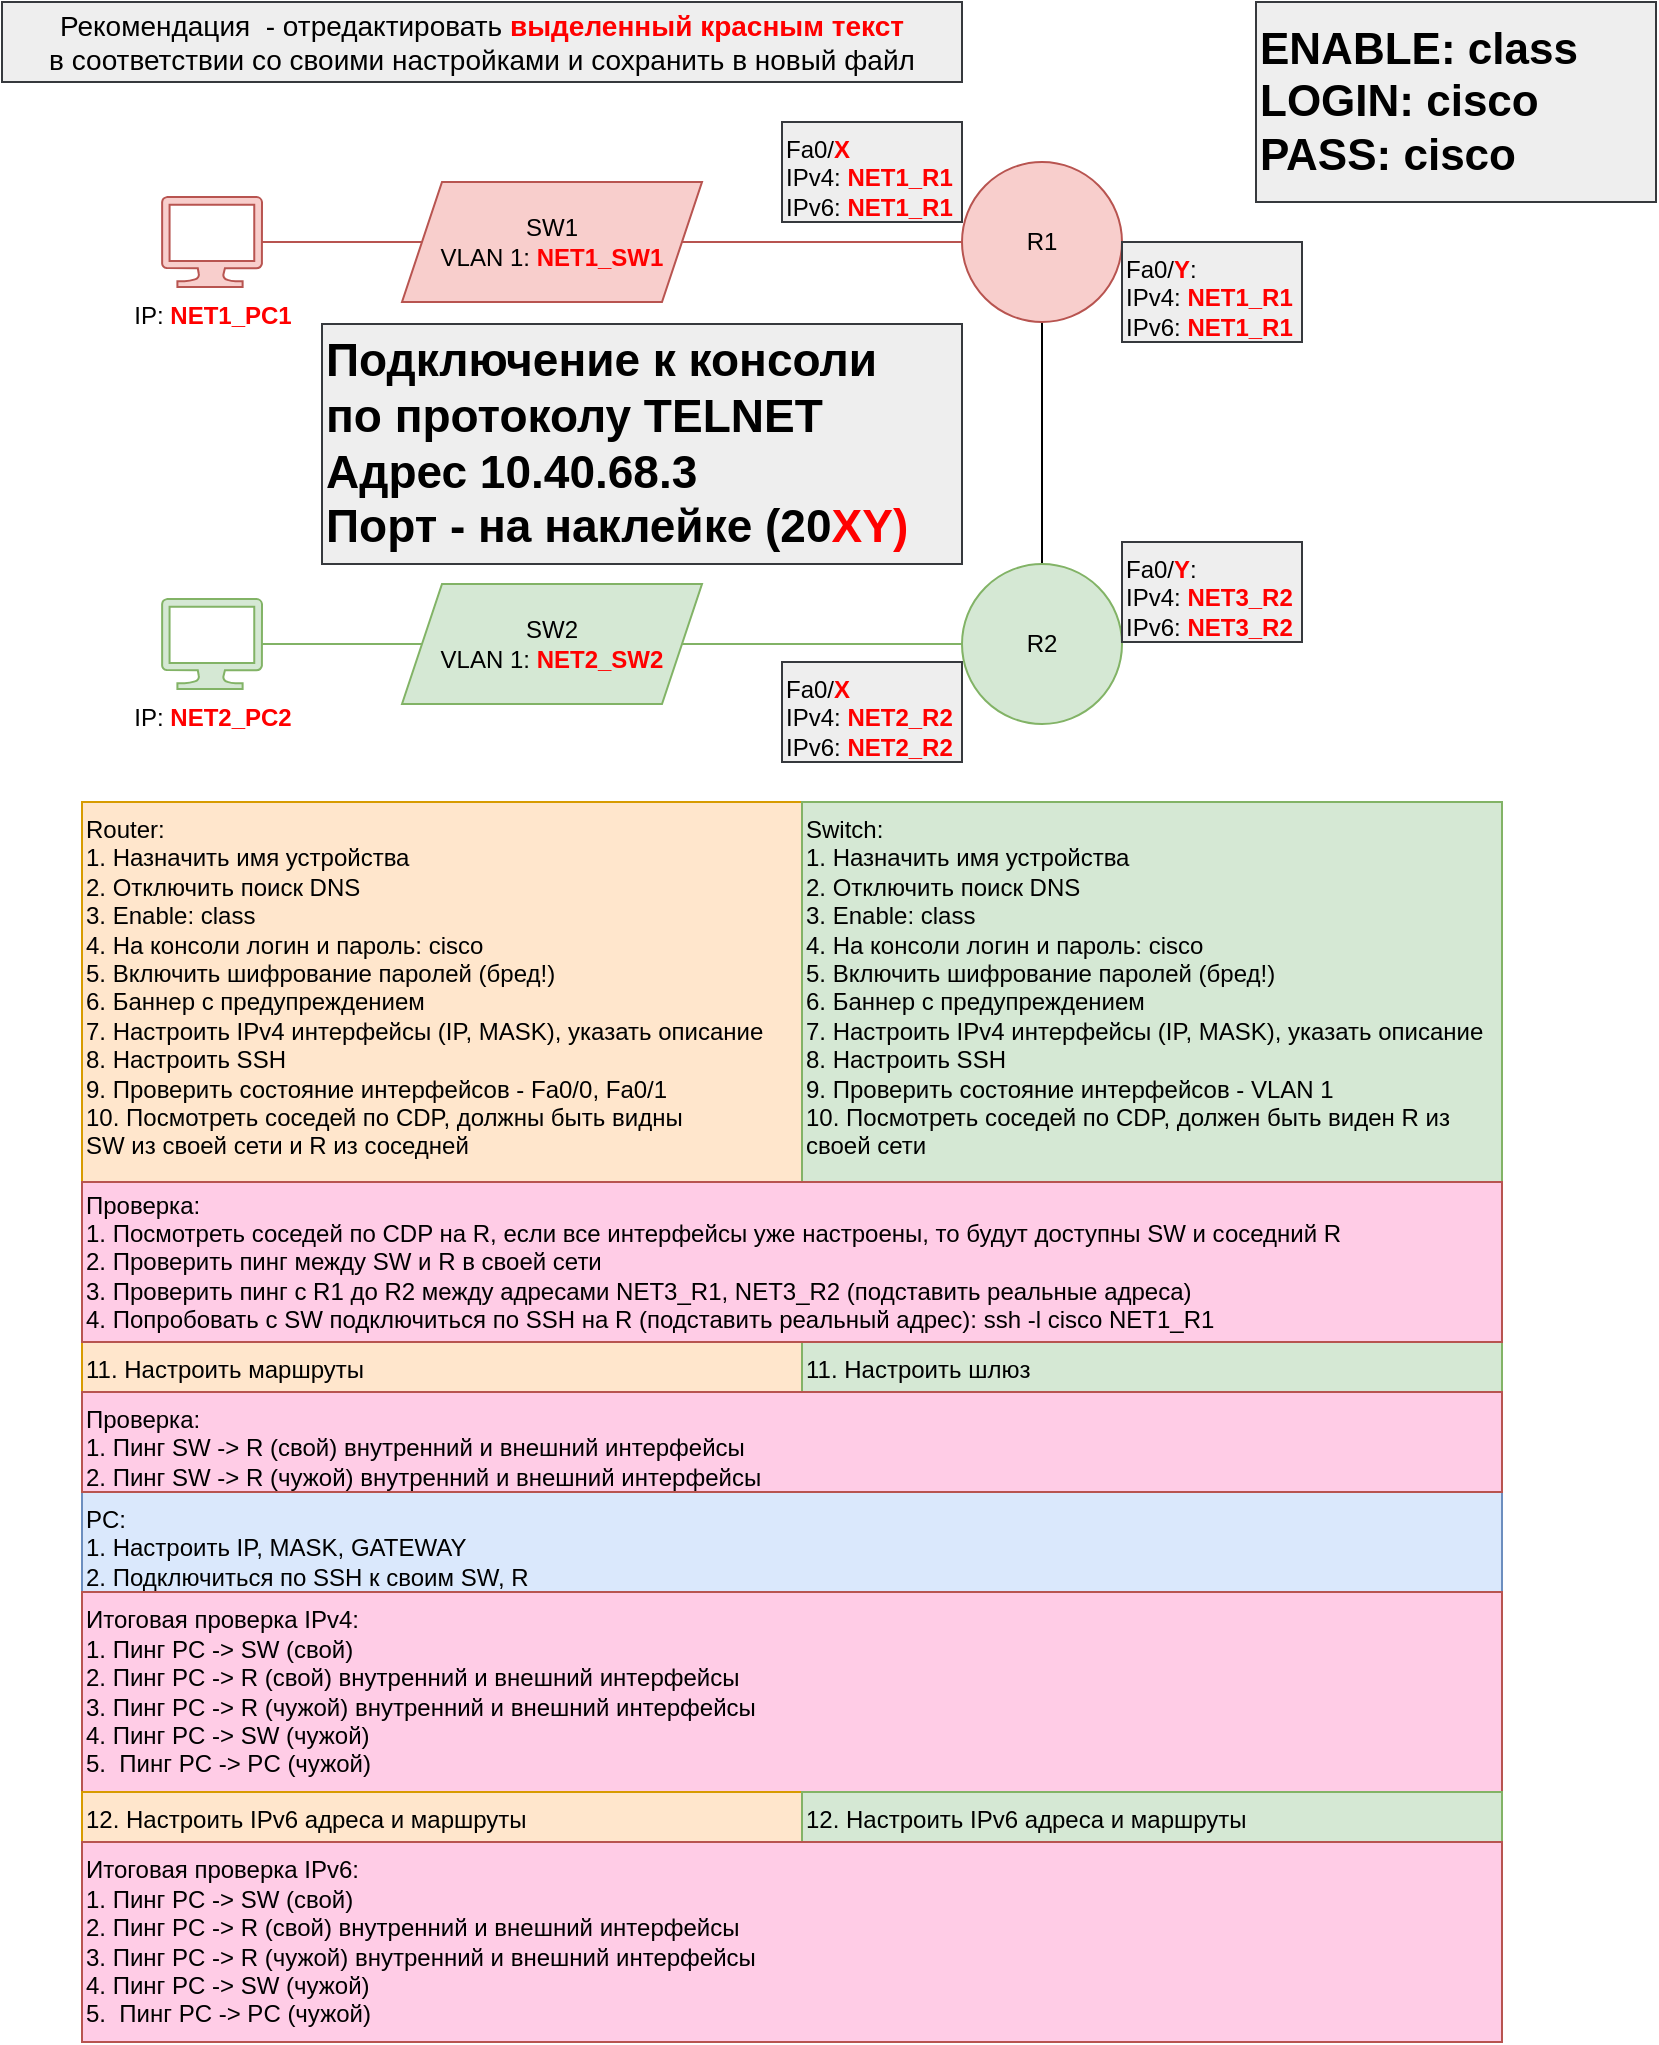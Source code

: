 <mxfile version="21.2.1" type="github">
  <diagram name="Страница 1" id="gNxcYBB8QSKJWtHRCbBn">
    <mxGraphModel dx="1937" dy="1089" grid="1" gridSize="10" guides="1" tooltips="1" connect="1" arrows="1" fold="1" page="1" pageScale="1" pageWidth="827" pageHeight="1169" math="0" shadow="0">
      <root>
        <mxCell id="0" />
        <mxCell id="1" parent="0" />
        <mxCell id="yeMwg9czrKkMgBXMqAlp-5" style="rounded=0;orthogonalLoop=1;jettySize=auto;html=1;exitX=1;exitY=0.5;exitDx=0;exitDy=0;entryX=0;entryY=0.5;entryDx=0;entryDy=0;fillColor=#f8cecc;strokeColor=#b85450;endArrow=none;endFill=0;" parent="1" source="yeMwg9czrKkMgBXMqAlp-1" target="yeMwg9czrKkMgBXMqAlp-3" edge="1">
          <mxGeometry relative="1" as="geometry" />
        </mxCell>
        <mxCell id="yeMwg9czrKkMgBXMqAlp-1" value="SW1&lt;br&gt;VLAN 1: &lt;b&gt;&lt;font color=&quot;#ff0000&quot;&gt;NET1_SW1&lt;/font&gt;&lt;/b&gt;" style="shape=parallelogram;perimeter=parallelogramPerimeter;whiteSpace=wrap;html=1;fixedSize=1;fillColor=#f8cecc;strokeColor=#b85450;" parent="1" vertex="1">
          <mxGeometry x="200" y="90" width="150" height="60" as="geometry" />
        </mxCell>
        <mxCell id="yeMwg9czrKkMgBXMqAlp-2" value="SW2&lt;br style=&quot;border-color: var(--border-color);&quot;&gt;VLAN 1: &lt;b&gt;&lt;font color=&quot;#ff0000&quot;&gt;NET2_SW2&lt;/font&gt;&lt;/b&gt;" style="shape=parallelogram;perimeter=parallelogramPerimeter;whiteSpace=wrap;html=1;fixedSize=1;fillColor=#d5e8d4;strokeColor=#82b366;" parent="1" vertex="1">
          <mxGeometry x="200" y="291" width="150" height="60" as="geometry" />
        </mxCell>
        <mxCell id="yeMwg9czrKkMgBXMqAlp-6" style="rounded=0;orthogonalLoop=1;jettySize=auto;html=1;exitX=0.5;exitY=1;exitDx=0;exitDy=0;endArrow=none;endFill=0;" parent="1" source="yeMwg9czrKkMgBXMqAlp-3" target="yeMwg9czrKkMgBXMqAlp-4" edge="1">
          <mxGeometry relative="1" as="geometry" />
        </mxCell>
        <mxCell id="yeMwg9czrKkMgBXMqAlp-3" value="R1" style="ellipse;whiteSpace=wrap;html=1;aspect=fixed;fillColor=#f8cecc;strokeColor=#b85450;" parent="1" vertex="1">
          <mxGeometry x="480" y="80" width="80" height="80" as="geometry" />
        </mxCell>
        <mxCell id="yeMwg9czrKkMgBXMqAlp-7" style="edgeStyle=none;rounded=0;orthogonalLoop=1;jettySize=auto;html=1;exitX=0;exitY=0.5;exitDx=0;exitDy=0;entryX=1;entryY=0.5;entryDx=0;entryDy=0;fillColor=#d5e8d4;strokeColor=#82b366;endArrow=none;endFill=0;" parent="1" source="yeMwg9czrKkMgBXMqAlp-4" target="yeMwg9czrKkMgBXMqAlp-2" edge="1">
          <mxGeometry relative="1" as="geometry" />
        </mxCell>
        <mxCell id="yeMwg9czrKkMgBXMqAlp-4" value="R2" style="ellipse;whiteSpace=wrap;html=1;aspect=fixed;fillColor=#d5e8d4;strokeColor=#82b366;" parent="1" vertex="1">
          <mxGeometry x="480" y="281" width="80" height="80" as="geometry" />
        </mxCell>
        <mxCell id="yeMwg9czrKkMgBXMqAlp-11" style="edgeStyle=none;rounded=0;orthogonalLoop=1;jettySize=auto;html=1;exitX=1;exitY=0.5;exitDx=0;exitDy=0;exitPerimeter=0;entryX=0;entryY=0.5;entryDx=0;entryDy=0;fillColor=#f8cecc;strokeColor=#b85450;endArrow=none;endFill=0;" parent="1" source="yeMwg9czrKkMgBXMqAlp-8" target="yeMwg9czrKkMgBXMqAlp-1" edge="1">
          <mxGeometry relative="1" as="geometry" />
        </mxCell>
        <mxCell id="yeMwg9czrKkMgBXMqAlp-8" value="IP: &lt;b&gt;&lt;font color=&quot;#ff0000&quot;&gt;NET1_PC1&lt;/font&gt;&lt;/b&gt;" style="verticalLabelPosition=bottom;html=1;verticalAlign=top;align=center;strokeColor=#b85450;fillColor=#f8cecc;shape=mxgraph.azure.computer;pointerEvents=1;" parent="1" vertex="1">
          <mxGeometry x="80" y="97.5" width="50" height="45" as="geometry" />
        </mxCell>
        <mxCell id="yeMwg9czrKkMgBXMqAlp-10" style="rounded=0;orthogonalLoop=1;jettySize=auto;html=1;exitX=1;exitY=0.5;exitDx=0;exitDy=0;exitPerimeter=0;fillColor=#d5e8d4;strokeColor=#82b366;endArrow=none;endFill=0;" parent="1" source="yeMwg9czrKkMgBXMqAlp-9" target="yeMwg9czrKkMgBXMqAlp-2" edge="1">
          <mxGeometry relative="1" as="geometry" />
        </mxCell>
        <mxCell id="yeMwg9czrKkMgBXMqAlp-9" value="IP: &lt;b&gt;&lt;font color=&quot;#ff0000&quot;&gt;NET2_PC2&lt;/font&gt;&lt;/b&gt;" style="verticalLabelPosition=bottom;html=1;verticalAlign=top;align=center;strokeColor=#82b366;fillColor=#d5e8d4;shape=mxgraph.azure.computer;pointerEvents=1;" parent="1" vertex="1">
          <mxGeometry x="80" y="298.5" width="50" height="45" as="geometry" />
        </mxCell>
        <mxCell id="yeMwg9czrKkMgBXMqAlp-15" value="Подключение к консоли&lt;br&gt;по протоколу TELNET &lt;br&gt;Адрес 10.40.68.3 &lt;br&gt;Порт - на наклейке (20&lt;font color=&quot;#ff0000&quot;&gt;XY)&lt;/font&gt;" style="text;html=1;strokeColor=#36393d;fillColor=#eeeeee;align=left;verticalAlign=middle;whiteSpace=wrap;rounded=0;fontStyle=1;fontSize=23;" parent="1" vertex="1">
          <mxGeometry x="160" y="161" width="320" height="120" as="geometry" />
        </mxCell>
        <mxCell id="yeMwg9czrKkMgBXMqAlp-16" value="ENABLE: class&lt;br&gt;LOGIN: cisco&lt;br style=&quot;font-size: 22px;&quot;&gt;&lt;div style=&quot;&quot;&gt;&lt;span style=&quot;background-color: initial;&quot;&gt;PASS: cisco&lt;/span&gt;&lt;/div&gt;" style="text;html=1;strokeColor=#36393d;fillColor=#eeeeee;align=left;verticalAlign=middle;whiteSpace=wrap;rounded=0;fontSize=22;fontStyle=1" parent="1" vertex="1">
          <mxGeometry x="627" width="200" height="100" as="geometry" />
        </mxCell>
        <mxCell id="yeMwg9czrKkMgBXMqAlp-18" value="11. Настроить маршруты" style="text;html=1;strokeColor=#d79b00;fillColor=#ffe6cc;align=left;verticalAlign=top;whiteSpace=wrap;rounded=0;" parent="1" vertex="1">
          <mxGeometry x="40" y="670" width="360" height="25" as="geometry" />
        </mxCell>
        <mxCell id="yeMwg9czrKkMgBXMqAlp-19" value="11. Настроить шлюз" style="text;html=1;strokeColor=#82b366;fillColor=#d5e8d4;align=left;verticalAlign=top;whiteSpace=wrap;rounded=0;" parent="1" vertex="1">
          <mxGeometry x="400" y="670" width="350" height="25" as="geometry" />
        </mxCell>
        <mxCell id="yeMwg9czrKkMgBXMqAlp-20" value="&lt;span style=&quot;font-family: Helvetica; font-size: 12px; font-style: normal; font-variant-ligatures: normal; font-variant-caps: normal; font-weight: 400; letter-spacing: normal; orphans: 2; text-align: center; text-indent: 0px; text-transform: none; widows: 2; word-spacing: 0px; -webkit-text-stroke-width: 0px; text-decoration-thickness: initial; text-decoration-style: initial; text-decoration-color: initial; float: none; display: inline !important;&quot;&gt;Fa0/&lt;/span&gt;&lt;span style=&quot;font-family: Helvetica; font-size: 12px; font-style: normal; font-variant-ligatures: normal; font-variant-caps: normal; letter-spacing: normal; orphans: 2; text-align: center; text-indent: 0px; text-transform: none; widows: 2; word-spacing: 0px; -webkit-text-stroke-width: 0px; text-decoration-thickness: initial; text-decoration-style: initial; text-decoration-color: initial; float: none; display: inline !important;&quot;&gt;&lt;b style=&quot;&quot;&gt;&lt;font color=&quot;#ff0000&quot;&gt;X&lt;/font&gt;&lt;/b&gt;&lt;br&gt;IPv4: &lt;b&gt;&lt;font color=&quot;#ff0000&quot;&gt;NET1_R1&lt;/font&gt;&lt;/b&gt;&lt;br&gt;IPv6: &lt;b&gt;&lt;font color=&quot;#ff0000&quot;&gt;NET1_R1&lt;/font&gt;&lt;/b&gt;&lt;br&gt;&lt;/span&gt;" style="text;whiteSpace=wrap;html=1;fillColor=#eeeeee;strokeColor=#36393d;labelBackgroundColor=none;" parent="1" vertex="1">
          <mxGeometry x="390" y="60" width="90" height="50" as="geometry" />
        </mxCell>
        <mxCell id="yeMwg9czrKkMgBXMqAlp-21" value="&lt;span style=&quot;color: rgb(0, 0, 0); font-family: Helvetica; font-size: 12px; font-style: normal; font-variant-ligatures: normal; font-variant-caps: normal; font-weight: 400; letter-spacing: normal; orphans: 2; text-align: center; text-indent: 0px; text-transform: none; widows: 2; word-spacing: 0px; -webkit-text-stroke-width: 0px; text-decoration-thickness: initial; text-decoration-style: initial; text-decoration-color: initial; float: none; display: inline !important;&quot;&gt;Fa0/&lt;/span&gt;&lt;span style=&quot;font-family: Helvetica; font-size: 12px; font-style: normal; font-variant-ligatures: normal; font-variant-caps: normal; letter-spacing: normal; orphans: 2; text-align: center; text-indent: 0px; text-transform: none; widows: 2; word-spacing: 0px; -webkit-text-stroke-width: 0px; text-decoration-thickness: initial; text-decoration-style: initial; text-decoration-color: initial; float: none; display: inline !important;&quot;&gt;&lt;font color=&quot;#ff0000&quot;&gt;&lt;b&gt;Y&lt;/b&gt;&lt;/font&gt;&lt;/span&gt;&lt;span style=&quot;color: rgb(0, 0, 0); font-family: Helvetica; font-size: 12px; font-style: normal; font-variant-ligatures: normal; font-variant-caps: normal; font-weight: 400; letter-spacing: normal; orphans: 2; text-align: center; text-indent: 0px; text-transform: none; widows: 2; word-spacing: 0px; -webkit-text-stroke-width: 0px; text-decoration-thickness: initial; text-decoration-style: initial; text-decoration-color: initial; float: none; display: inline !important;&quot;&gt;:&amp;nbsp;&lt;br&gt;&lt;/span&gt;IPv4: &lt;font color=&quot;#ff0000&quot;&gt;&lt;b&gt;NET1_R1&lt;/b&gt;&lt;/font&gt;&lt;br style=&quot;border-color: var(--border-color); text-align: center;&quot;&gt;&lt;span style=&quot;text-align: center;&quot;&gt;IPv6: &lt;b&gt;&lt;font color=&quot;#ff0000&quot;&gt;NET1_R1&lt;/font&gt;&lt;/b&gt;&lt;/span&gt;" style="text;html=1;labelBackgroundColor=none;fillColor=#eeeeee;strokeColor=#36393d;" parent="1" vertex="1">
          <mxGeometry x="560" y="120" width="90" height="50" as="geometry" />
        </mxCell>
        <mxCell id="yeMwg9czrKkMgBXMqAlp-24" value="PC:&lt;br&gt;1. Настроить IP, MASK, GATEWAY&lt;br&gt;2. Подключиться по SSH к своим SW, R" style="text;html=1;strokeColor=#6c8ebf;fillColor=#dae8fc;align=left;verticalAlign=top;whiteSpace=wrap;rounded=0;" parent="1" vertex="1">
          <mxGeometry x="40" y="745" width="710" height="50" as="geometry" />
        </mxCell>
        <mxCell id="yeMwg9czrKkMgBXMqAlp-25" value="Итоговая проверка IPv4:&amp;nbsp;&lt;br&gt;1. Пинг PC -&amp;gt; SW (свой)&lt;br&gt;2. Пинг PC -&amp;gt; R (свой) внутренний и внешний интерфейсы&lt;br&gt;3. Пинг PC -&amp;gt; R (чужой) внутренний и внешний интерфейсы&lt;br&gt;4.&amp;nbsp;Пинг PC -&amp;gt; SW (чужой)&lt;br&gt;5.&amp;nbsp;&amp;nbsp;Пинг PC -&amp;gt; PC (чужой)" style="text;html=1;strokeColor=#b85450;fillColor=#FFCCE6;align=left;verticalAlign=middle;whiteSpace=wrap;rounded=0;" parent="1" vertex="1">
          <mxGeometry x="40" y="795" width="710" height="100" as="geometry" />
        </mxCell>
        <mxCell id="gWeFS0ZomYIFVllKic4I-1" value="Router:&lt;br&gt;1. Назначить имя устройства&lt;br&gt;2. Отключить поиск DNS&lt;br&gt;3. Enable: class&lt;br&gt;4. На консоли логин и пароль: cisco&lt;br&gt;5. Включить шифрование паролей (бред!)&lt;br&gt;6. Баннер с предупреждением&lt;br&gt;7. Настроить IPv4 интерфейсы (IP, MASK), указать описание&lt;br&gt;8. Настроить SSH&lt;br&gt;9. Проверить состояние интерфейсов -&amp;nbsp;Fa0/0, Fa0/1&lt;br&gt;10. Посмотреть соседей по CDP, должны быть видны &lt;br&gt;SW из своей сети и R из соседней" style="text;html=1;strokeColor=#d79b00;fillColor=#ffe6cc;align=left;verticalAlign=top;whiteSpace=wrap;rounded=0;" vertex="1" parent="1">
          <mxGeometry x="40" y="400" width="360" height="190" as="geometry" />
        </mxCell>
        <mxCell id="gWeFS0ZomYIFVllKic4I-2" value="Switch:&lt;br style=&quot;border-color: var(--border-color);&quot;&gt;1. Назначить имя устройства&lt;br style=&quot;border-color: var(--border-color);&quot;&gt;2. Отключить поиск DNS&lt;br style=&quot;border-color: var(--border-color);&quot;&gt;3. Enable: class&lt;br style=&quot;border-color: var(--border-color);&quot;&gt;4. На консоли логин и пароль: cisco&lt;br style=&quot;border-color: var(--border-color);&quot;&gt;5. Включить шифрование паролей (бред!)&lt;br style=&quot;border-color: var(--border-color);&quot;&gt;6. Баннер с предупреждением&lt;br style=&quot;border-color: var(--border-color);&quot;&gt;7. Настроить IPv4 интерфейсы (IP, MASK), указать описание&lt;br style=&quot;border-color: var(--border-color);&quot;&gt;8. Настроить SSH&lt;br&gt;9. Проверить состояние интерфейсов - VLAN 1&lt;br&gt;10. Посмотреть соседей по CDP, должен быть виден R&amp;nbsp;из своей сети" style="text;html=1;strokeColor=#82b366;fillColor=#d5e8d4;align=left;verticalAlign=top;whiteSpace=wrap;rounded=0;" vertex="1" parent="1">
          <mxGeometry x="400" y="400" width="350" height="190" as="geometry" />
        </mxCell>
        <mxCell id="gWeFS0ZomYIFVllKic4I-3" value="Проверка:&lt;br&gt;1. Посмотреть соседей по CDP на R, если все интерфейсы уже настроены, то будут доступны SW и соседний R&lt;br&gt;2. Проверить пинг между SW&amp;nbsp;и&amp;nbsp;R в своей сети&lt;br&gt;3. Проверить пинг с R1 до R2 между адресами NET3_R1, NET3_R2 (подставить реальные адреса)&lt;br&gt;4. Попробовать с SW подключиться по SSH на R (подставить реальный адрес): ssh -l cisco NET1_R1" style="text;html=1;strokeColor=#b85450;fillColor=#FFCCE6;align=left;verticalAlign=middle;whiteSpace=wrap;rounded=0;" vertex="1" parent="1">
          <mxGeometry x="40" y="590" width="710" height="80" as="geometry" />
        </mxCell>
        <mxCell id="gWeFS0ZomYIFVllKic4I-4" value="Проверка:&amp;nbsp;&lt;br&gt;1. Пинг SW -&amp;gt; R (свой) внутренний и внешний интерфейсы&lt;br&gt;2. Пинг SW -&amp;gt; R (чужой) внутренний и внешний интерфейсы" style="text;html=1;strokeColor=#b85450;fillColor=#FFCCE6;align=left;verticalAlign=top;whiteSpace=wrap;rounded=0;" vertex="1" parent="1">
          <mxGeometry x="40" y="695" width="710" height="50" as="geometry" />
        </mxCell>
        <mxCell id="gWeFS0ZomYIFVllKic4I-5" value="&lt;span style=&quot;color: rgb(0, 0, 0); font-family: Helvetica; font-size: 12px; font-style: normal; font-variant-ligatures: normal; font-variant-caps: normal; font-weight: 400; letter-spacing: normal; orphans: 2; text-align: center; text-indent: 0px; text-transform: none; widows: 2; word-spacing: 0px; -webkit-text-stroke-width: 0px; text-decoration-thickness: initial; text-decoration-style: initial; text-decoration-color: initial; float: none; display: inline !important;&quot;&gt;Fa0/&lt;/span&gt;&lt;span style=&quot;font-family: Helvetica; font-size: 12px; font-style: normal; font-variant-ligatures: normal; font-variant-caps: normal; letter-spacing: normal; orphans: 2; text-align: center; text-indent: 0px; text-transform: none; widows: 2; word-spacing: 0px; -webkit-text-stroke-width: 0px; text-decoration-thickness: initial; text-decoration-style: initial; text-decoration-color: initial; float: none; display: inline !important;&quot;&gt;&lt;font color=&quot;#ff0000&quot;&gt;&lt;b&gt;Y&lt;/b&gt;&lt;/font&gt;&lt;/span&gt;&lt;span style=&quot;color: rgb(0, 0, 0); font-family: Helvetica; font-size: 12px; font-style: normal; font-variant-ligatures: normal; font-variant-caps: normal; font-weight: 400; letter-spacing: normal; orphans: 2; text-align: center; text-indent: 0px; text-transform: none; widows: 2; word-spacing: 0px; -webkit-text-stroke-width: 0px; text-decoration-thickness: initial; text-decoration-style: initial; text-decoration-color: initial; float: none; display: inline !important;&quot;&gt;:&amp;nbsp;&lt;br&gt;&lt;/span&gt;IPv4: &lt;font color=&quot;#ff0000&quot;&gt;&lt;b&gt;NET3_R2&lt;/b&gt;&lt;/font&gt;&lt;br style=&quot;border-color: var(--border-color); text-align: center;&quot;&gt;&lt;span style=&quot;text-align: center;&quot;&gt;IPv6: &lt;b&gt;&lt;font color=&quot;#ff0000&quot;&gt;NET3_R2&lt;/font&gt;&lt;/b&gt;&lt;/span&gt;" style="text;html=1;labelBackgroundColor=none;fillColor=#eeeeee;strokeColor=#36393d;" vertex="1" parent="1">
          <mxGeometry x="560" y="270" width="90" height="50" as="geometry" />
        </mxCell>
        <mxCell id="gWeFS0ZomYIFVllKic4I-6" value="&lt;span style=&quot;font-family: Helvetica; font-size: 12px; font-style: normal; font-variant-ligatures: normal; font-variant-caps: normal; font-weight: 400; letter-spacing: normal; orphans: 2; text-align: center; text-indent: 0px; text-transform: none; widows: 2; word-spacing: 0px; -webkit-text-stroke-width: 0px; text-decoration-thickness: initial; text-decoration-style: initial; text-decoration-color: initial; float: none; display: inline !important;&quot;&gt;Fa0/&lt;/span&gt;&lt;span style=&quot;font-family: Helvetica; font-size: 12px; font-style: normal; font-variant-ligatures: normal; font-variant-caps: normal; letter-spacing: normal; orphans: 2; text-align: center; text-indent: 0px; text-transform: none; widows: 2; word-spacing: 0px; -webkit-text-stroke-width: 0px; text-decoration-thickness: initial; text-decoration-style: initial; text-decoration-color: initial; float: none; display: inline !important;&quot;&gt;&lt;b style=&quot;&quot;&gt;&lt;font color=&quot;#ff0000&quot;&gt;X&lt;/font&gt;&lt;/b&gt;&lt;br&gt;IPv4: &lt;b&gt;&lt;font color=&quot;#ff0000&quot;&gt;NET2_R2&lt;/font&gt;&lt;/b&gt;&lt;br&gt;IPv6: &lt;b&gt;&lt;font color=&quot;#ff0000&quot;&gt;NET2_R2&lt;/font&gt;&lt;/b&gt;&lt;br&gt;&lt;/span&gt;" style="text;whiteSpace=wrap;html=1;fillColor=#eeeeee;strokeColor=#36393d;labelBackgroundColor=none;" vertex="1" parent="1">
          <mxGeometry x="390" y="330" width="90" height="50" as="geometry" />
        </mxCell>
        <mxCell id="gWeFS0ZomYIFVllKic4I-8" value="12. Настроить IPv6 адреса и маршруты" style="text;html=1;strokeColor=#d79b00;fillColor=#ffe6cc;align=left;verticalAlign=top;whiteSpace=wrap;rounded=0;" vertex="1" parent="1">
          <mxGeometry x="40" y="895" width="360" height="25" as="geometry" />
        </mxCell>
        <mxCell id="gWeFS0ZomYIFVllKic4I-9" value="12. Настроить IPv6 адреса и маршруты" style="text;html=1;strokeColor=#82b366;fillColor=#d5e8d4;align=left;verticalAlign=top;whiteSpace=wrap;rounded=0;" vertex="1" parent="1">
          <mxGeometry x="400" y="895" width="350" height="25" as="geometry" />
        </mxCell>
        <mxCell id="gWeFS0ZomYIFVllKic4I-10" value="Итоговая проверка IPv6:&amp;nbsp;&lt;br&gt;1. Пинг PC -&amp;gt; SW (свой)&lt;br&gt;2. Пинг PC -&amp;gt; R (свой) внутренний и внешний интерфейсы&lt;br&gt;3. Пинг PC -&amp;gt; R (чужой) внутренний и внешний интерфейсы&lt;br&gt;4.&amp;nbsp;Пинг PC -&amp;gt; SW (чужой)&lt;br&gt;5.&amp;nbsp;&amp;nbsp;Пинг PC -&amp;gt; PC (чужой)" style="text;html=1;strokeColor=#b85450;fillColor=#FFCCE6;align=left;verticalAlign=middle;whiteSpace=wrap;rounded=0;" vertex="1" parent="1">
          <mxGeometry x="40" y="920" width="710" height="100" as="geometry" />
        </mxCell>
        <mxCell id="gWeFS0ZomYIFVllKic4I-11" value="Рекомендация&amp;nbsp; - отредактировать &lt;b style=&quot;font-size: 14px;&quot;&gt;&lt;font color=&quot;#ff0000&quot; style=&quot;font-size: 14px;&quot;&gt;выделенный красным текст&lt;/font&gt;&lt;/b&gt; &lt;br style=&quot;font-size: 14px;&quot;&gt;в соответствии со своими настройками и сохранить в новый файл" style="text;html=1;strokeColor=#36393d;fillColor=#eeeeee;align=center;verticalAlign=middle;whiteSpace=wrap;rounded=0;fontSize=14;" vertex="1" parent="1">
          <mxGeometry width="480" height="40" as="geometry" />
        </mxCell>
      </root>
    </mxGraphModel>
  </diagram>
</mxfile>
